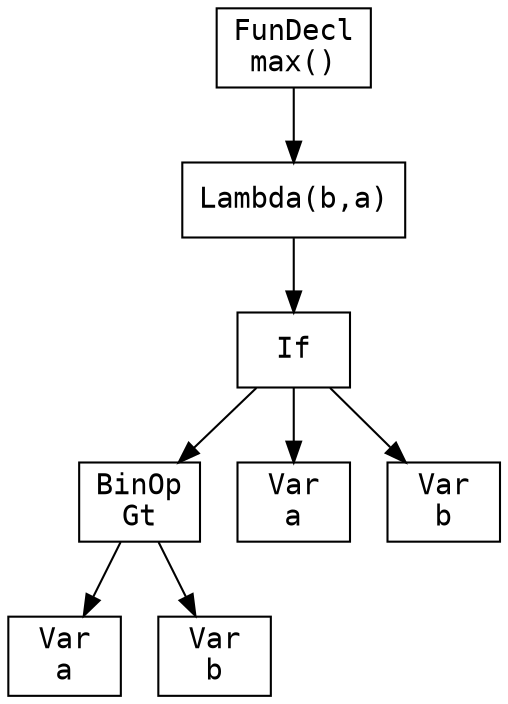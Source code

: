digraph AST {
  node [shape=box, fontname="Courier"];
  decl0 [label="FunDecl
max()"];
  decl0_body [label="Lambda(b,a)"];
  decl0 -> decl0_body;
  decl0_body_body [label="If"];
  decl0_body -> decl0_body_body;
  decl0_body_body_cond [label="BinOp
Gt"];
  decl0_body_body -> decl0_body_body_cond;
  decl0_body_body_cond_l [label="Var
a"];
  decl0_body_body_cond -> decl0_body_body_cond_l;
  decl0_body_body_cond_r [label="Var
b"];
  decl0_body_body_cond -> decl0_body_body_cond_r;
  decl0_body_body_then [label="Var
a"];
  decl0_body_body -> decl0_body_body_then;
  decl0_body_body_else [label="Var
b"];
  decl0_body_body -> decl0_body_body_else;
}
